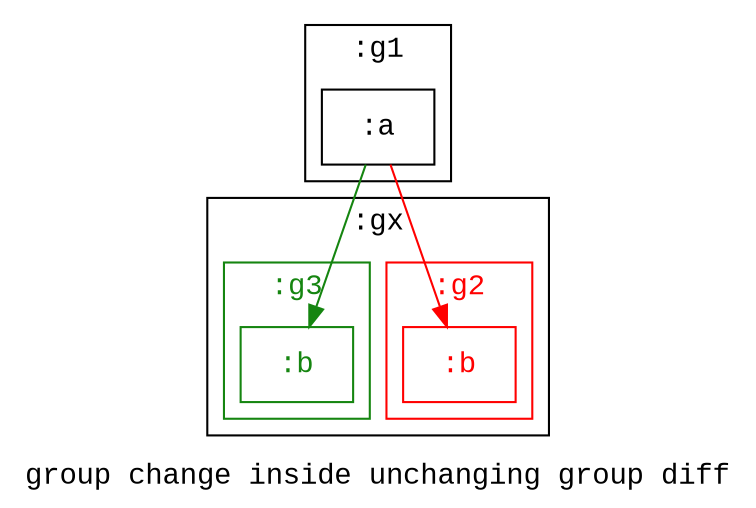 digraph D {
    label="group change inside unchanging group diff";
    bgcolor="#ffffff";
    fontcolor="#000000";
    fontname="Courier New";
    
    subgraph cluster_node1 { /* :g1 */
        label=":g1";
        shape="rectangle";
        fontname="Courier New";
        
        node2 [color="#000000",fontcolor="#000000",fontname="Courier New",shape="rectangle",label=":a"]
    }
    
    subgraph cluster_node3 { /* :gx */
        label=":gx";
        shape="rectangle";
        fontname="Courier New";
        
        subgraph cluster_node4 { /* :g2 */
            label=":g2";
            shape="rectangle";
            fontname="Courier New";
            color="#ff0000";
            fontcolor="#ff0000";
            
            node5 [color="#ff0000",fontcolor="#ff0000",fontname="Courier New",shape="rectangle",label=":b"]
        }
        subgraph cluster_node6 { /* :g3 */
            label=":g3";
            shape="rectangle";
            fontname="Courier New";
            color="#158510";
            fontcolor="#158510";
            
            node7 [color="#158510",fontcolor="#158510",fontname="Courier New",shape="rectangle",label=":b"]
        }
    }
    
    node2 -> node5 [color="#ff0000",]
    node2 -> node7 [color="#158510",]
}
